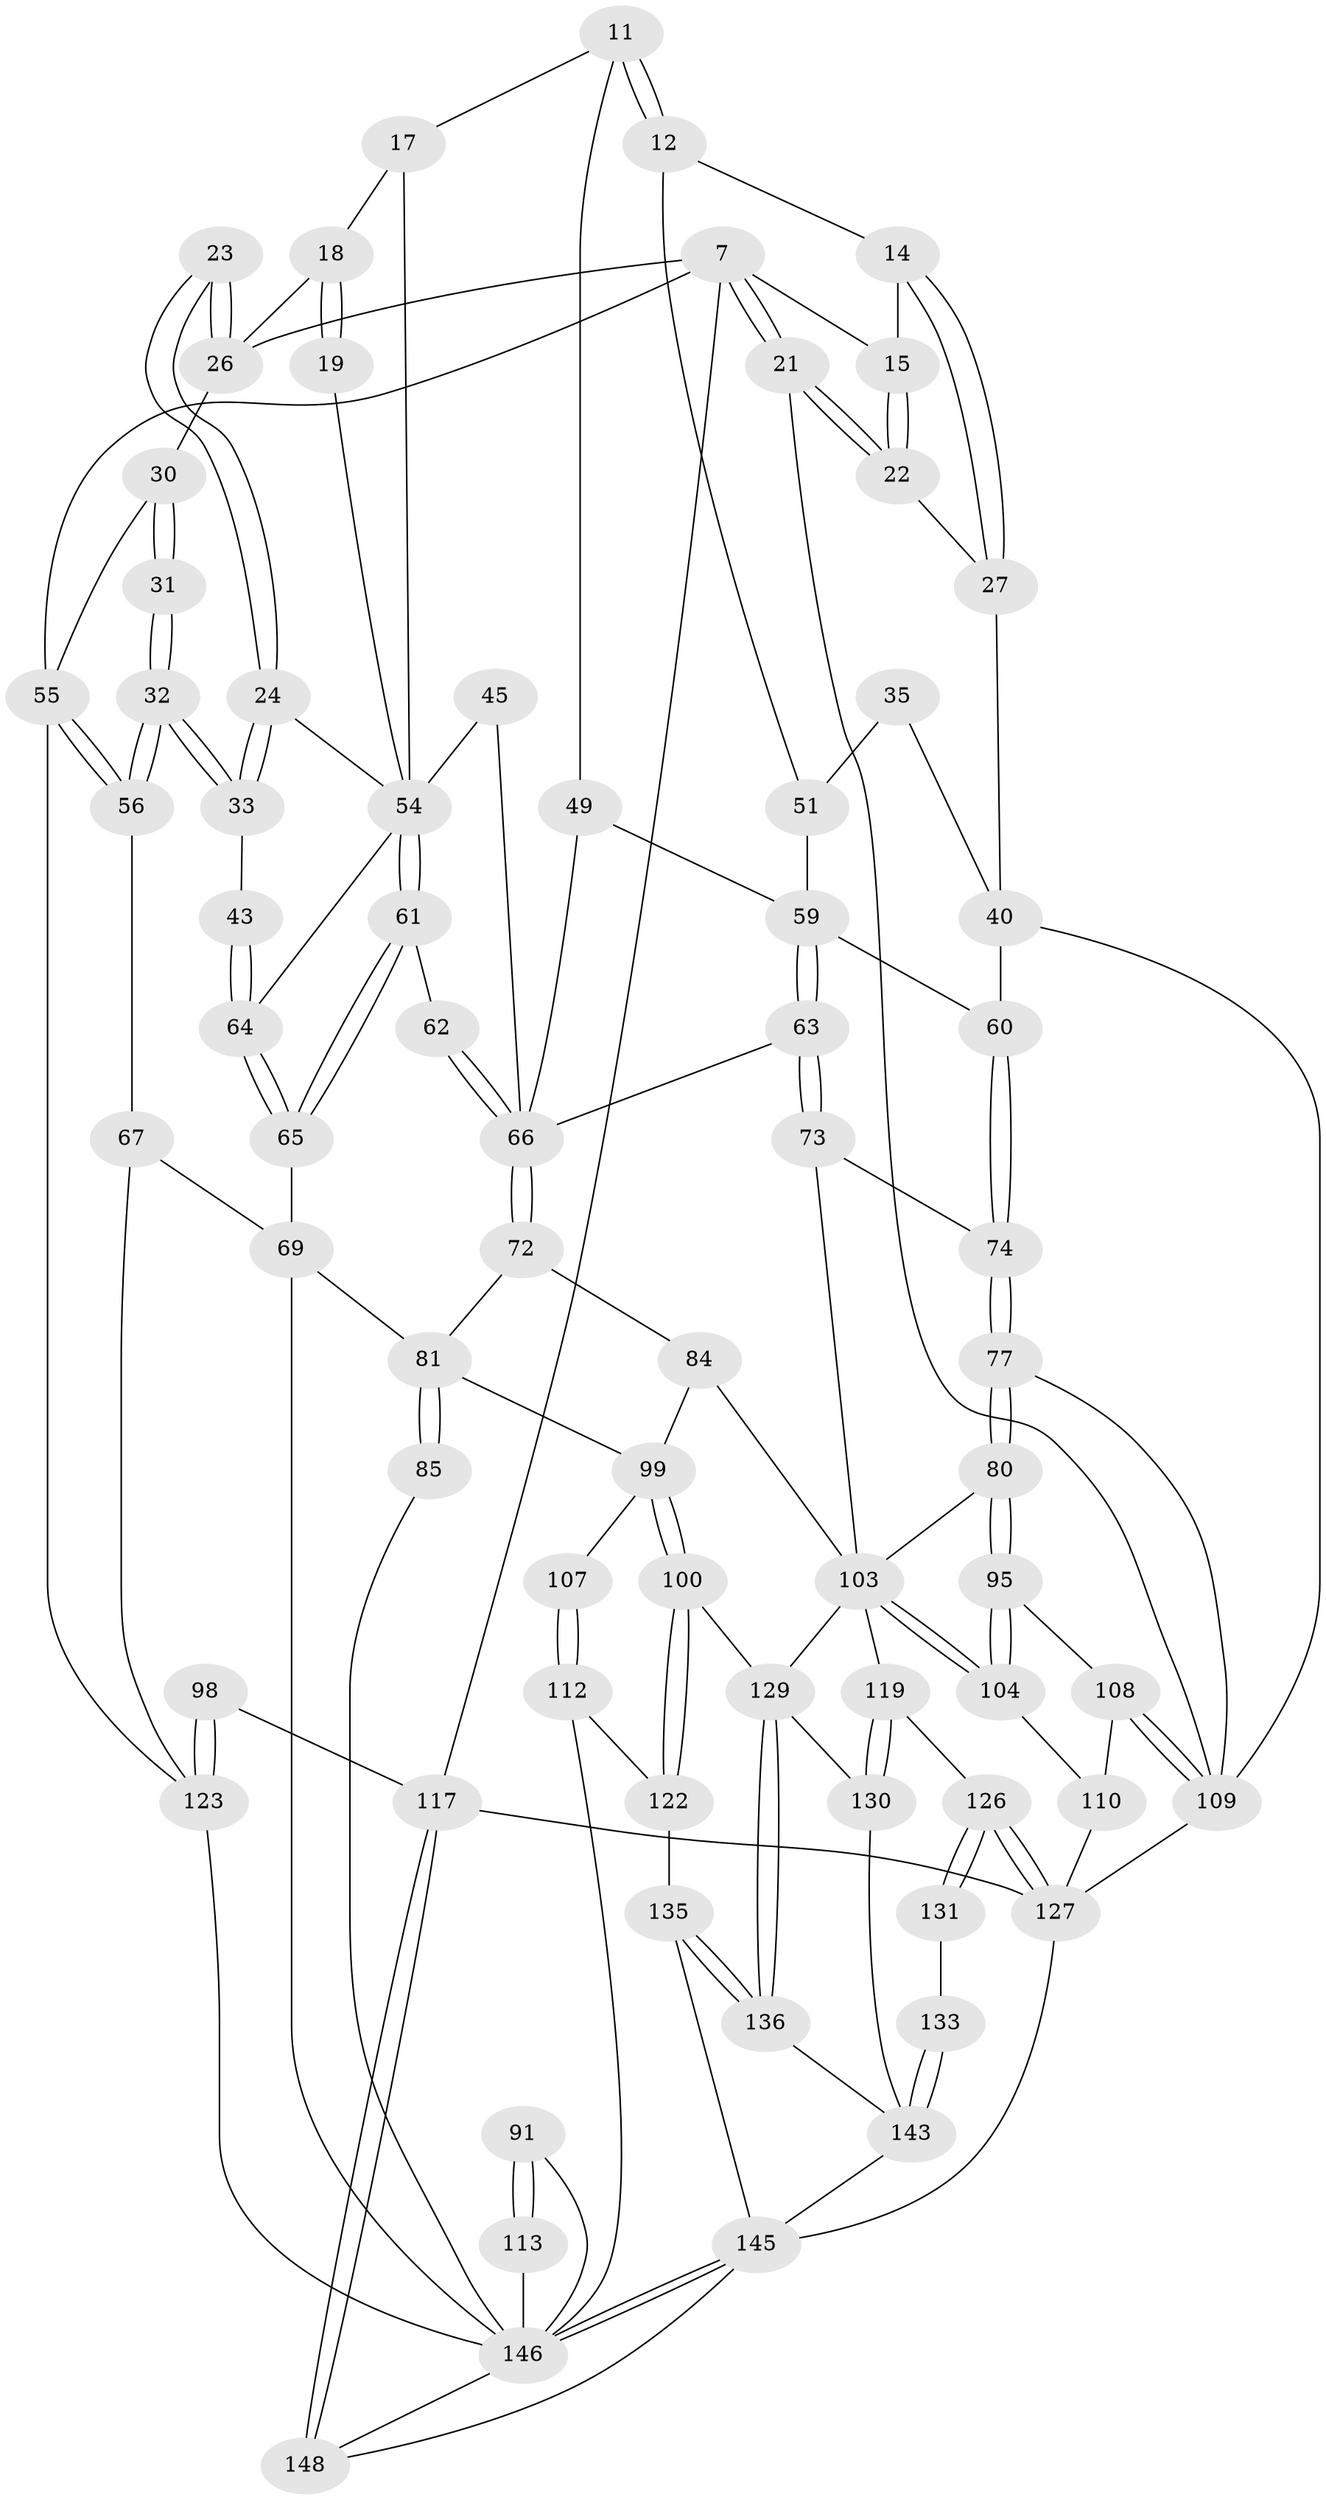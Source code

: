 // original degree distribution, {3: 0.013513513513513514, 4: 0.24324324324324326, 5: 0.5135135135135135, 6: 0.22972972972972974}
// Generated by graph-tools (version 1.1) at 2025/06/03/04/25 22:06:56]
// undirected, 74 vertices, 163 edges
graph export_dot {
graph [start="1"]
  node [color=gray90,style=filled];
  7 [pos="+0+0",super="+6"];
  11 [pos="+0.3633166872326552+0.1776145858560361"];
  12 [pos="+0.3146846823526662+0.17663770290644595"];
  14 [pos="+0.15519007937943216+0.1181197731946517",super="+13"];
  15 [pos="+0.12023129577573888+0.07140687065867705",super="+9"];
  17 [pos="+0.43146232301605614+0.15693193631048732",super="+10"];
  18 [pos="+0.6427628021181696+0.033111423583913446",super="+16"];
  19 [pos="+0.616535950953675+0.13231728019962405"];
  21 [pos="+0+0.13013629216493935"];
  22 [pos="+0+0.12436417057541202"];
  23 [pos="+0.7802514625497308+0.17441241261818508"];
  24 [pos="+0.7771784641764745+0.17889484495242725"];
  26 [pos="+0.8921968932908788+0.13877885677291618",super="+5+20"];
  27 [pos="+0.11065682355565655+0.1960135423349739"];
  30 [pos="+0.9066912777651167+0.1590486752206921",super="+29"];
  31 [pos="+0.8972785155094078+0.2775498459140606"];
  32 [pos="+0.8344058030281345+0.35960840986909925"];
  33 [pos="+0.7905167670587163+0.3175641544820995"];
  35 [pos="+0.1379371029484051+0.2758427254885874"];
  40 [pos="+0.07504213353149033+0.3482494053193917",super="+36"];
  43 [pos="+0.7263922103252564+0.3175845260899675"];
  45 [pos="+0.49148431211106935+0.3393072650323837"];
  49 [pos="+0.30992152937155676+0.35654916910824735",super="+48"];
  51 [pos="+0.2612713177074772+0.3156927737673511",super="+34"];
  54 [pos="+0.5926522556910502+0.35704393873569534",super="+52"];
  55 [pos="+1+0.4236255208827448",super="+28"];
  56 [pos="+0.8721333303583153+0.4441499413202218"];
  59 [pos="+0.22965215359088276+0.3508650951747751",super="+50"];
  60 [pos="+0.1304265452285313+0.37504019131853006"];
  61 [pos="+0.5052054018002031+0.39382969382194377"];
  62 [pos="+0.470132274315161+0.3845081633534075"];
  63 [pos="+0.2907213782415757+0.42727997343345414"];
  64 [pos="+0.6175316124645924+0.4464851307823833",super="+53+44"];
  65 [pos="+0.6146548246669159+0.4697143718743243"];
  66 [pos="+0.4131831114600157+0.46146570400499304",super="+57+58+47+46"];
  67 [pos="+0.8536189072558347+0.4741819668146571"];
  69 [pos="+0.5806443669383378+0.5375664731833889",super="+68"];
  72 [pos="+0.4175117430173036+0.4851503389186738"];
  73 [pos="+0.2293666322176258+0.4730091776992214"];
  74 [pos="+0.20637837079374508+0.4665721953983386"];
  77 [pos="+0.1547810191314562+0.5261859266386221"];
  80 [pos="+0.2198772855611251+0.6159361149607112"];
  81 [pos="+0.4628670023222286+0.6480851164828599",super="+71+70"];
  84 [pos="+0.36066525506429864+0.5930179246707324",super="+75"];
  85 [pos="+0.46349106797866707+0.6479724930023546"];
  91 [pos="+0.7018159911561046+0.6586945500156922"];
  95 [pos="+0.20885325459866697+0.6245163055938376"];
  98 [pos="+1+0.9351425493233771"];
  99 [pos="+0.3668790571376805+0.669335723424707",super="+83"];
  100 [pos="+0.3286956641541143+0.7683265861648242"];
  103 [pos="+0.20464344451895108+0.7361296291076743",super="+102+76"];
  104 [pos="+0.19005616859947919+0.7092259209060087"];
  107 [pos="+0.4385706006125315+0.7244046829518931"];
  108 [pos="+0.07775176265969527+0.694548614677463",super="+96"];
  109 [pos="+0+0.7037690190972451",super="+42+78"];
  110 [pos="+0.07868628993047773+0.6968515861649306"];
  112 [pos="+0.4343177099459413+0.7926062367876758"];
  113 [pos="+0.59229832549928+0.790265734410727",super="+105+92"];
  117 [pos="+0+1",super="+97"];
  119 [pos="+0.17931774819734447+0.7780010465538032"];
  122 [pos="+0.3745635679683373+0.7883462308706736"];
  123 [pos="+1+0.8543577053295924",super="+94+93"];
  126 [pos="+0.07968305443465978+0.8943056890427012",super="+121+120"];
  127 [pos="+0.06380367151674952+0.9066203246352612",super="+118"];
  129 [pos="+0.25786002373188166+0.8448099878132533",super="+101"];
  130 [pos="+0.2250252248059696+0.841344436155698"];
  131 [pos="+0.12730139189927228+0.8854889779078443"];
  133 [pos="+0.1483460158241808+0.8905262467323903"];
  135 [pos="+0.30302454726007316+0.9208104724917933",super="+134"];
  136 [pos="+0.26739237494372+0.8863177200887171"];
  143 [pos="+0.2100177861759615+0.9814110075308484",super="+137+132"];
  145 [pos="+0.5815957317628966+0.9797408326488513",super="+144"];
  146 [pos="+0.6446975471896021+1",super="+124+138"];
  148 [pos="+0.25059298282701403+1",super="+147"];
  7 -- 21;
  7 -- 21;
  7 -- 117 [weight=2];
  7 -- 26;
  7 -- 55;
  7 -- 15;
  11 -- 12;
  11 -- 12;
  11 -- 49;
  11 -- 17;
  12 -- 51;
  12 -- 14;
  14 -- 15 [weight=2];
  14 -- 27;
  14 -- 27;
  15 -- 22;
  15 -- 22;
  17 -- 18 [weight=2];
  17 -- 54;
  18 -- 19 [weight=2];
  18 -- 19;
  18 -- 26 [weight=2];
  19 -- 54;
  21 -- 22;
  21 -- 22;
  21 -- 109;
  22 -- 27;
  23 -- 24;
  23 -- 24;
  23 -- 26 [weight=2];
  23 -- 26;
  24 -- 33;
  24 -- 33;
  24 -- 54;
  26 -- 30;
  27 -- 40;
  30 -- 31 [weight=2];
  30 -- 31;
  30 -- 55;
  31 -- 32;
  31 -- 32;
  32 -- 33;
  32 -- 33;
  32 -- 56;
  32 -- 56;
  33 -- 43;
  35 -- 51 [weight=2];
  35 -- 40;
  40 -- 60;
  40 -- 109;
  43 -- 64 [weight=2];
  43 -- 64;
  45 -- 66;
  45 -- 54 [weight=2];
  49 -- 66 [weight=2];
  49 -- 59;
  51 -- 59;
  54 -- 61;
  54 -- 61;
  54 -- 64 [weight=2];
  55 -- 56;
  55 -- 56;
  55 -- 123;
  56 -- 67;
  59 -- 60;
  59 -- 63;
  59 -- 63;
  60 -- 74;
  60 -- 74;
  61 -- 62;
  61 -- 65;
  61 -- 65;
  62 -- 66 [weight=2];
  62 -- 66;
  63 -- 73;
  63 -- 73;
  63 -- 66;
  64 -- 65;
  64 -- 65;
  65 -- 69;
  66 -- 72;
  66 -- 72;
  67 -- 123;
  67 -- 69;
  69 -- 81;
  69 -- 146;
  72 -- 81;
  72 -- 84;
  73 -- 74;
  73 -- 103;
  74 -- 77;
  74 -- 77;
  77 -- 80;
  77 -- 80;
  77 -- 109;
  80 -- 95;
  80 -- 95;
  80 -- 103;
  81 -- 85 [weight=2];
  81 -- 85;
  81 -- 99;
  84 -- 99;
  84 -- 103 [weight=2];
  85 -- 146;
  91 -- 113 [weight=2];
  91 -- 113;
  91 -- 146;
  95 -- 104;
  95 -- 104;
  95 -- 108;
  98 -- 123 [weight=2];
  98 -- 123;
  98 -- 117;
  99 -- 100;
  99 -- 100;
  99 -- 107 [weight=2];
  100 -- 122;
  100 -- 122;
  100 -- 129;
  103 -- 104;
  103 -- 104;
  103 -- 119;
  103 -- 129;
  104 -- 110;
  107 -- 112;
  107 -- 112;
  108 -- 109 [weight=2];
  108 -- 109;
  108 -- 110;
  109 -- 127;
  110 -- 127;
  112 -- 122;
  112 -- 146;
  113 -- 146 [weight=3];
  117 -- 148 [weight=2];
  117 -- 148;
  117 -- 127;
  119 -- 130;
  119 -- 130;
  119 -- 126;
  122 -- 135;
  123 -- 146 [weight=2];
  126 -- 127 [weight=2];
  126 -- 127;
  126 -- 131 [weight=2];
  126 -- 131;
  127 -- 145;
  129 -- 130;
  129 -- 136;
  129 -- 136;
  130 -- 143;
  131 -- 133;
  133 -- 143 [weight=2];
  133 -- 143;
  135 -- 136;
  135 -- 136;
  135 -- 145 [weight=2];
  136 -- 143;
  143 -- 145;
  145 -- 146 [weight=3];
  145 -- 146;
  145 -- 148;
  146 -- 148;
}
